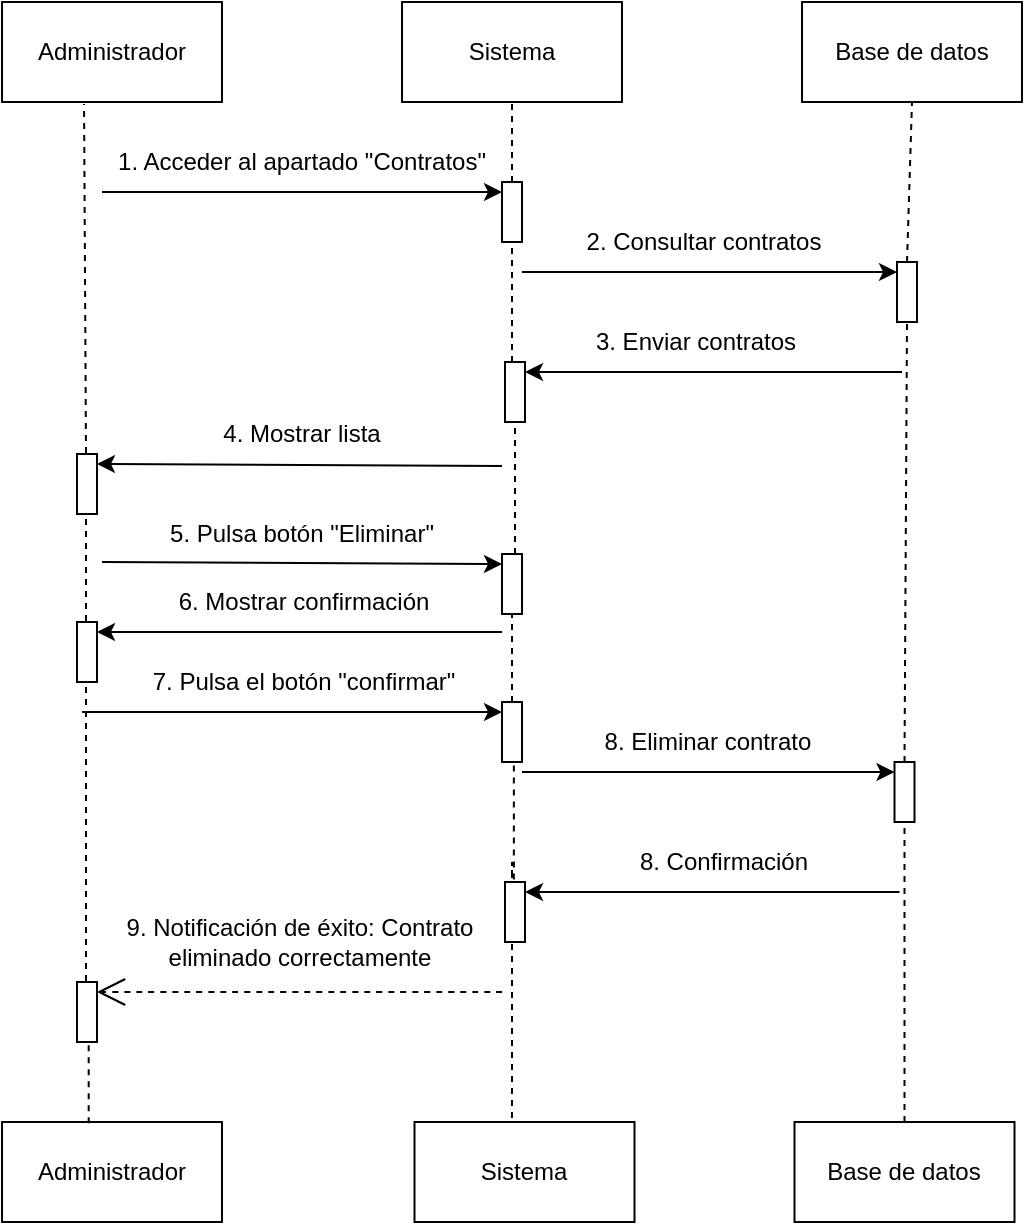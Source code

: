 <mxfile version="27.1.6">
  <diagram name="Página-1" id="sGYppN0e2YeZQcJCZH3L">
    <mxGraphModel grid="1" page="1" gridSize="10" guides="1" tooltips="1" connect="1" arrows="1" fold="1" pageScale="1" pageWidth="827" pageHeight="1169" math="0" shadow="0">
      <root>
        <mxCell id="0" />
        <mxCell id="1" parent="0" />
        <mxCell id="do0_FfZKc5YdR6ne_RCa-1" value="Administrador" style="html=1;whiteSpace=wrap;" vertex="1" parent="1">
          <mxGeometry x="40" y="40" width="110" height="50" as="geometry" />
        </mxCell>
        <mxCell id="do0_FfZKc5YdR6ne_RCa-2" value="Sistema&lt;span style=&quot;color: rgba(0, 0, 0, 0); font-family: monospace; font-size: 0px; text-align: start; text-wrap-mode: nowrap;&quot;&gt;%3CmxGraphModel%3E%3Croot%3E%3CmxCell%20id%3D%220%22%2F%3E%3CmxCell%20id%3D%221%22%20parent%3D%220%22%2F%3E%3CmxCell%20id%3D%222%22%20value%3D%22Usuario%22%20style%3D%22html%3D1%3BwhiteSpace%3Dwrap%3B%22%20vertex%3D%221%22%20parent%3D%221%22%3E%3CmxGeometry%20x%3D%2270%22%20y%3D%2240%22%20width%3D%22110%22%20height%3D%2250%22%20as%3D%22geometry%22%2F%3E%3C%2FmxCell%3E%3C%2Froot%3E%3C%2FmxGraphModel%3E&lt;/span&gt;" style="html=1;whiteSpace=wrap;" vertex="1" parent="1">
          <mxGeometry x="240" y="40" width="110" height="50" as="geometry" />
        </mxCell>
        <mxCell id="do0_FfZKc5YdR6ne_RCa-3" value="Base de datos" style="html=1;whiteSpace=wrap;" vertex="1" parent="1">
          <mxGeometry x="440" y="40" width="110" height="50" as="geometry" />
        </mxCell>
        <mxCell id="do0_FfZKc5YdR6ne_RCa-4" value="Administrador" style="html=1;whiteSpace=wrap;" vertex="1" parent="1">
          <mxGeometry x="40" y="600" width="110" height="50" as="geometry" />
        </mxCell>
        <mxCell id="do0_FfZKc5YdR6ne_RCa-5" value="Sistema&lt;span style=&quot;color: rgba(0, 0, 0, 0); font-family: monospace; font-size: 0px; text-align: start; text-wrap-mode: nowrap;&quot;&gt;%3CmxGraphModel%3E%3Croot%3E%3CmxCell%20id%3D%220%22%2F%3E%3CmxCell%20id%3D%221%22%20parent%3D%220%22%2F%3E%3CmxCell%20id%3D%222%22%20value%3D%22Usuario%22%20style%3D%22html%3D1%3BwhiteSpace%3Dwrap%3B%22%20vertex%3D%221%22%20parent%3D%221%22%3E%3CmxGeometry%20x%3D%2270%22%20y%3D%2240%22%20width%3D%22110%22%20height%3D%2250%22%20as%3D%22geometry%22%2F%3E%3C%2FmxCell%3E%3C%2Froot%3E%3C%2FmxGraphModel%3E&lt;/span&gt;" style="html=1;whiteSpace=wrap;" vertex="1" parent="1">
          <mxGeometry x="246.25" y="600" width="110" height="50" as="geometry" />
        </mxCell>
        <mxCell id="do0_FfZKc5YdR6ne_RCa-6" value="Base de datos" style="html=1;whiteSpace=wrap;" vertex="1" parent="1">
          <mxGeometry x="436.25" y="600" width="110" height="50" as="geometry" />
        </mxCell>
        <mxCell id="do0_FfZKc5YdR6ne_RCa-7" value="" style="endArrow=none;dashed=1;html=1;rounded=0;entryX=0.5;entryY=1;entryDx=0;entryDy=0;exitX=0.5;exitY=0;exitDx=0;exitDy=0;" edge="1" parent="1" source="do0_FfZKc5YdR6ne_RCa-9" target="do0_FfZKc5YdR6ne_RCa-2">
          <mxGeometry width="50" height="50" relative="1" as="geometry">
            <mxPoint x="270" y="320" as="sourcePoint" />
            <mxPoint x="320" y="270" as="targetPoint" />
          </mxGeometry>
        </mxCell>
        <mxCell id="do0_FfZKc5YdR6ne_RCa-8" value="" style="endArrow=none;dashed=1;html=1;rounded=0;entryX=0.5;entryY=1;entryDx=0;entryDy=0;" edge="1" parent="1" source="do0_FfZKc5YdR6ne_RCa-43" target="do0_FfZKc5YdR6ne_RCa-9">
          <mxGeometry width="50" height="50" relative="1" as="geometry">
            <mxPoint x="295.5" y="350" as="sourcePoint" />
            <mxPoint x="295" y="90" as="targetPoint" />
          </mxGeometry>
        </mxCell>
        <mxCell id="do0_FfZKc5YdR6ne_RCa-9" value="" style="html=1;points=[[0,0,0,0,5],[0,1,0,0,-5],[1,0,0,0,5],[1,1,0,0,-5]];perimeter=orthogonalPerimeter;outlineConnect=0;targetShapes=umlLifeline;portConstraint=eastwest;newEdgeStyle={&quot;curved&quot;:0,&quot;rounded&quot;:0};" vertex="1" parent="1">
          <mxGeometry x="290" y="130" width="10" height="30" as="geometry" />
        </mxCell>
        <mxCell id="do0_FfZKc5YdR6ne_RCa-10" value="" style="endArrow=classic;html=1;rounded=0;entryX=0;entryY=0;entryDx=0;entryDy=5;entryPerimeter=0;" edge="1" parent="1" target="do0_FfZKc5YdR6ne_RCa-9">
          <mxGeometry width="50" height="50" relative="1" as="geometry">
            <mxPoint x="90" y="135" as="sourcePoint" />
            <mxPoint x="200" y="110" as="targetPoint" />
          </mxGeometry>
        </mxCell>
        <mxCell id="do0_FfZKc5YdR6ne_RCa-11" value="1. Acceder al apartado &quot;Contratos&quot;" style="text;html=1;align=center;verticalAlign=middle;whiteSpace=wrap;rounded=0;" vertex="1" parent="1">
          <mxGeometry x="90" y="110" width="200" height="20" as="geometry" />
        </mxCell>
        <mxCell id="do0_FfZKc5YdR6ne_RCa-12" value="2. Consultar contratos" style="text;html=1;align=center;verticalAlign=middle;whiteSpace=wrap;rounded=0;" vertex="1" parent="1">
          <mxGeometry x="306.25" y="150" width="170" height="20" as="geometry" />
        </mxCell>
        <mxCell id="do0_FfZKc5YdR6ne_RCa-14" value="" style="endArrow=classic;html=1;rounded=0;entryX=0;entryY=0;entryDx=0;entryDy=5;entryPerimeter=0;" edge="1" parent="1" target="do0_FfZKc5YdR6ne_RCa-54">
          <mxGeometry width="50" height="50" relative="1" as="geometry">
            <mxPoint x="300" y="175" as="sourcePoint" />
            <mxPoint x="575" y="170" as="targetPoint" />
          </mxGeometry>
        </mxCell>
        <mxCell id="do0_FfZKc5YdR6ne_RCa-15" value="" style="endArrow=none;dashed=1;html=1;rounded=0;exitX=0.5;exitY=0;exitDx=0;exitDy=0;entryX=0.5;entryY=1;entryDx=0;entryDy=0;" edge="1" parent="1" source="do0_FfZKc5YdR6ne_RCa-54" target="do0_FfZKc5YdR6ne_RCa-3">
          <mxGeometry width="50" height="50" relative="1" as="geometry">
            <mxPoint x="495" y="890" as="sourcePoint" />
            <mxPoint x="495" y="480" as="targetPoint" />
          </mxGeometry>
        </mxCell>
        <mxCell id="do0_FfZKc5YdR6ne_RCa-16" value="" style="endArrow=none;dashed=1;html=1;rounded=0;exitX=0.449;exitY=-0.016;exitDx=0;exitDy=0;exitPerimeter=0;entryX=0.373;entryY=1.02;entryDx=0;entryDy=0;entryPerimeter=0;" edge="1" parent="1" source="do0_FfZKc5YdR6ne_RCa-45" target="do0_FfZKc5YdR6ne_RCa-1">
          <mxGeometry width="50" height="50" relative="1" as="geometry">
            <mxPoint x="84" y="889" as="sourcePoint" />
            <mxPoint x="82.33" y="200.51" as="targetPoint" />
            <Array as="points" />
          </mxGeometry>
        </mxCell>
        <mxCell id="do0_FfZKc5YdR6ne_RCa-18" value="9. Notificación de éxito: Contrato eliminado correctamente" style="text;html=1;align=center;verticalAlign=middle;whiteSpace=wrap;rounded=0;" vertex="1" parent="1">
          <mxGeometry x="93.75" y="500" width="190" height="20" as="geometry" />
        </mxCell>
        <mxCell id="do0_FfZKc5YdR6ne_RCa-20" value="3. Enviar contratos" style="text;html=1;align=center;verticalAlign=middle;whiteSpace=wrap;rounded=0;" vertex="1" parent="1">
          <mxGeometry x="301.5" y="200" width="170" height="20" as="geometry" />
        </mxCell>
        <mxCell id="do0_FfZKc5YdR6ne_RCa-21" value="" style="endArrow=classic;html=1;rounded=0;entryX=1;entryY=0;entryDx=0;entryDy=5;entryPerimeter=0;" edge="1" parent="1" target="do0_FfZKc5YdR6ne_RCa-43">
          <mxGeometry width="50" height="50" relative="1" as="geometry">
            <mxPoint x="490" y="225" as="sourcePoint" />
            <mxPoint x="182.5" y="180" as="targetPoint" />
          </mxGeometry>
        </mxCell>
        <mxCell id="do0_FfZKc5YdR6ne_RCa-23" value="" style="endArrow=none;dashed=1;html=1;rounded=0;exitX=0.449;exitY=-0.016;exitDx=0;exitDy=0;exitPerimeter=0;" edge="1" parent="1" source="do0_FfZKc5YdR6ne_RCa-59" target="do0_FfZKc5YdR6ne_RCa-45">
          <mxGeometry width="50" height="50" relative="1" as="geometry">
            <mxPoint x="76.5" y="1345" as="sourcePoint" />
            <mxPoint x="90" y="466" as="targetPoint" />
            <Array as="points" />
          </mxGeometry>
        </mxCell>
        <mxCell id="do0_FfZKc5YdR6ne_RCa-32" value="" style="endArrow=none;dashed=1;html=1;rounded=0;exitX=0.5;exitY=0;exitDx=0;exitDy=0;" edge="1" parent="1" source="do0_FfZKc5YdR6ne_RCa-63" target="do0_FfZKc5YdR6ne_RCa-49">
          <mxGeometry width="50" height="50" relative="1" as="geometry">
            <mxPoint x="287.5" y="436" as="sourcePoint" />
            <mxPoint x="300" y="380" as="targetPoint" />
            <Array as="points" />
          </mxGeometry>
        </mxCell>
        <mxCell id="do0_FfZKc5YdR6ne_RCa-35" value="" style="endArrow=none;dashed=1;html=1;rounded=0;exitX=0.5;exitY=0;exitDx=0;exitDy=0;" edge="1" parent="1" source="do0_FfZKc5YdR6ne_RCa-6" target="do0_FfZKc5YdR6ne_RCa-67">
          <mxGeometry width="50" height="50" relative="1" as="geometry">
            <mxPoint x="491.25" y="711" as="sourcePoint" />
            <mxPoint x="491.25" y="596" as="targetPoint" />
          </mxGeometry>
        </mxCell>
        <mxCell id="do0_FfZKc5YdR6ne_RCa-40" value="8. Confirmación" style="text;html=1;align=center;verticalAlign=middle;whiteSpace=wrap;rounded=0;" vertex="1" parent="1">
          <mxGeometry x="306.25" y="460" width="190" height="20" as="geometry" />
        </mxCell>
        <mxCell id="do0_FfZKc5YdR6ne_RCa-41" value="" style="endArrow=classic;html=1;rounded=0;entryX=1;entryY=0;entryDx=0;entryDy=5;entryPerimeter=0;" edge="1" parent="1" target="do0_FfZKc5YdR6ne_RCa-39">
          <mxGeometry width="50" height="50" relative="1" as="geometry">
            <mxPoint x="488.75" y="485" as="sourcePoint" />
            <mxPoint x="575.25" y="390" as="targetPoint" />
          </mxGeometry>
        </mxCell>
        <mxCell id="do0_FfZKc5YdR6ne_RCa-42" value="" style="endArrow=none;dashed=1;html=1;rounded=0;entryX=0.5;entryY=1;entryDx=0;entryDy=0;" edge="1" parent="1" source="do0_FfZKc5YdR6ne_RCa-49" target="do0_FfZKc5YdR6ne_RCa-43">
          <mxGeometry width="50" height="50" relative="1" as="geometry">
            <mxPoint x="295" y="270" as="sourcePoint" />
            <mxPoint x="295" y="160" as="targetPoint" />
          </mxGeometry>
        </mxCell>
        <mxCell id="do0_FfZKc5YdR6ne_RCa-43" value="" style="html=1;points=[[0,0,0,0,5],[0,1,0,0,-5],[1,0,0,0,5],[1,1,0,0,-5]];perimeter=orthogonalPerimeter;outlineConnect=0;targetShapes=umlLifeline;portConstraint=eastwest;newEdgeStyle={&quot;curved&quot;:0,&quot;rounded&quot;:0};" vertex="1" parent="1">
          <mxGeometry x="291.5" y="220" width="10" height="30" as="geometry" />
        </mxCell>
        <mxCell id="do0_FfZKc5YdR6ne_RCa-45" value="" style="html=1;points=[[0,0,0,0,5],[0,1,0,0,-5],[1,0,0,0,5],[1,1,0,0,-5]];perimeter=orthogonalPerimeter;outlineConnect=0;targetShapes=umlLifeline;portConstraint=eastwest;newEdgeStyle={&quot;curved&quot;:0,&quot;rounded&quot;:0};" vertex="1" parent="1">
          <mxGeometry x="77.5" y="266" width="10" height="30" as="geometry" />
        </mxCell>
        <mxCell id="do0_FfZKc5YdR6ne_RCa-46" value="" style="endArrow=classic;html=1;rounded=0;entryX=1;entryY=0;entryDx=0;entryDy=5;entryPerimeter=0;" edge="1" parent="1" target="do0_FfZKc5YdR6ne_RCa-45">
          <mxGeometry width="50" height="50" relative="1" as="geometry">
            <mxPoint x="290" y="272" as="sourcePoint" />
            <mxPoint x="402" y="242" as="targetPoint" />
          </mxGeometry>
        </mxCell>
        <mxCell id="do0_FfZKc5YdR6ne_RCa-47" value="4. Mostrar lista" style="text;html=1;align=center;verticalAlign=middle;whiteSpace=wrap;rounded=0;" vertex="1" parent="1">
          <mxGeometry x="105" y="246" width="170" height="20" as="geometry" />
        </mxCell>
        <mxCell id="do0_FfZKc5YdR6ne_RCa-49" value="" style="html=1;points=[[0,0,0,0,5],[0,1,0,0,-5],[1,0,0,0,5],[1,1,0,0,-5]];perimeter=orthogonalPerimeter;outlineConnect=0;targetShapes=umlLifeline;portConstraint=eastwest;newEdgeStyle={&quot;curved&quot;:0,&quot;rounded&quot;:0};" vertex="1" parent="1">
          <mxGeometry x="290" y="316" width="10" height="30" as="geometry" />
        </mxCell>
        <mxCell id="do0_FfZKc5YdR6ne_RCa-50" value="" style="endArrow=classic;html=1;rounded=0;entryX=0;entryY=0;entryDx=0;entryDy=5;entryPerimeter=0;" edge="1" parent="1" target="do0_FfZKc5YdR6ne_RCa-49">
          <mxGeometry width="50" height="50" relative="1" as="geometry">
            <mxPoint x="90" y="320" as="sourcePoint" />
            <mxPoint x="422" y="226" as="targetPoint" />
          </mxGeometry>
        </mxCell>
        <mxCell id="do0_FfZKc5YdR6ne_RCa-51" value="5. Pulsa botón &quot;Eliminar&quot;" style="text;html=1;align=center;verticalAlign=middle;whiteSpace=wrap;rounded=0;" vertex="1" parent="1">
          <mxGeometry x="105" y="296" width="170" height="20" as="geometry" />
        </mxCell>
        <mxCell id="do0_FfZKc5YdR6ne_RCa-52" value="" style="endArrow=none;dashed=1;html=1;rounded=0;exitX=0.394;exitY=0.013;exitDx=0;exitDy=0;exitPerimeter=0;" edge="1" parent="1" source="do0_FfZKc5YdR6ne_RCa-4" target="do0_FfZKc5YdR6ne_RCa-53">
          <mxGeometry width="50" height="50" relative="1" as="geometry">
            <mxPoint x="85" y="715" as="sourcePoint" />
            <mxPoint x="89" y="466" as="targetPoint" />
            <Array as="points" />
          </mxGeometry>
        </mxCell>
        <mxCell id="do0_FfZKc5YdR6ne_RCa-53" value="&lt;span style=&quot;color: rgb(237, 237, 237); font-family: monospace; font-size: 0px; text-align: start;&quot;&gt;%3CmxGraphModel%3E%3Croot%3E%3CmxCell%20id%3D%220%22%2F%3E%3CmxCell%20id%3D%221%22%20parent%3D%220%22%2F%3E%3CmxCell%20id%3D%222%22%20value%3D%22%22%20style%3D%22html%3D1%3Bpoints%3D%5B%5B0%2C0%2C0%2C0%2C5%5D%2C%5B0%2C1%2C0%2C0%2C-5%5D%2C%5B1%2C0%2C0%2C0%2C5%5D%2C%5B1%2C1%2C0%2C0%2C-5%5D%5D%3Bperimeter%3DorthogonalPerimeter%3BoutlineConnect%3D0%3BtargetShapes%3DumlLifeline%3BportConstraint%3Deastwest%3BnewEdgeStyle%3D%7B%26quot%3Bcurved%26quot%3B%3A0%2C%26quot%3Brounded%26quot%3B%3A0%7D%3B%22%20vertex%3D%221%22%20parent%3D%221%22%3E%3CmxGeometry%20x%3D%2285%22%20y%3D%22280%22%20width%3D%2210%22%20height%3D%2230%22%20as%3D%22geometry%22%2F%3E%3C%2FmxCell%3E%3C%2Froot%3E%3C%2FmxGraphModel%3E&lt;/span&gt;&lt;span style=&quot;color: rgb(237, 237, 237); font-family: monospace; font-size: 0px; text-align: start;&quot;&gt;%3CmxGraphModel%3E%3Croot%3E%3CmxCell%20id%3D%220%22%2F%3E%3CmxCell%20id%3D%221%22%20parent%3D%220%22%2F%3E%3CmxCell%20id%3D%222%22%20value%3D%22%22%20style%3D%22html%3D1%3Bpoints%3D%5B%5B0%2C0%2C0%2C0%2C5%5D%2C%5B0%2C1%2C0%2C0%2C-5%5D%2C%5B1%2C0%2C0%2C0%2C5%5D%2C%5B1%2C1%2C0%2C0%2C-5%5D%5D%3Bperimeter%3DorthogonalPerimeter%3BoutlineConnect%3D0%3BtargetShapes%3DumlLifeline%3BportConstraint%3Deastwest%3BnewEdgeStyle%3D%7B%26quot%3Bcurved%26quot%3B%3A0%2C%26quot%3Brounded%26quot%3B%3A0%7D%3B%22%20vertex%3D%221%22%20parent%3D%221%22%3E%3CmxGeometry%20x%3D%2285%22%20y%3D%22280%22%20width%3D%2210%22%20height%3D%2230%22%20as%3D%22geometry%22%2F%3E%3C%2FmxCell%3E%3C%2Froot%3E%3C%2FmxGraphModel%3E&lt;/span&gt;" style="html=1;points=[[0,0,0,0,5],[0,1,0,0,-5],[1,0,0,0,5],[1,1,0,0,-5]];perimeter=orthogonalPerimeter;outlineConnect=0;targetShapes=umlLifeline;portConstraint=eastwest;newEdgeStyle={&quot;curved&quot;:0,&quot;rounded&quot;:0};" vertex="1" parent="1">
          <mxGeometry x="77.5" y="530" width="10" height="30" as="geometry" />
        </mxCell>
        <mxCell id="do0_FfZKc5YdR6ne_RCa-55" value="" style="endArrow=none;dashed=1;html=1;rounded=0;exitX=0.5;exitY=0;exitDx=0;exitDy=0;entryX=0.5;entryY=1;entryDx=0;entryDy=0;" edge="1" parent="1" source="do0_FfZKc5YdR6ne_RCa-67" target="do0_FfZKc5YdR6ne_RCa-54">
          <mxGeometry width="50" height="50" relative="1" as="geometry">
            <mxPoint x="491" y="566" as="sourcePoint" />
            <mxPoint x="495" y="90" as="targetPoint" />
          </mxGeometry>
        </mxCell>
        <mxCell id="do0_FfZKc5YdR6ne_RCa-54" value="" style="html=1;points=[[0,0,0,0,5],[0,1,0,0,-5],[1,0,0,0,5],[1,1,0,0,-5]];perimeter=orthogonalPerimeter;outlineConnect=0;targetShapes=umlLifeline;portConstraint=eastwest;newEdgeStyle={&quot;curved&quot;:0,&quot;rounded&quot;:0};" vertex="1" parent="1">
          <mxGeometry x="487.5" y="170" width="10" height="30" as="geometry" />
        </mxCell>
        <mxCell id="do0_FfZKc5YdR6ne_RCa-60" value="" style="endArrow=none;dashed=1;html=1;rounded=0;exitX=0.449;exitY=-0.016;exitDx=0;exitDy=0;exitPerimeter=0;" edge="1" parent="1" source="do0_FfZKc5YdR6ne_RCa-53" target="do0_FfZKc5YdR6ne_RCa-59">
          <mxGeometry width="50" height="50" relative="1" as="geometry">
            <mxPoint x="84" y="656" as="sourcePoint" />
            <mxPoint x="84" y="296" as="targetPoint" />
            <Array as="points" />
          </mxGeometry>
        </mxCell>
        <mxCell id="do0_FfZKc5YdR6ne_RCa-59" value="" style="html=1;points=[[0,0,0,0,5],[0,1,0,0,-5],[1,0,0,0,5],[1,1,0,0,-5]];perimeter=orthogonalPerimeter;outlineConnect=0;targetShapes=umlLifeline;portConstraint=eastwest;newEdgeStyle={&quot;curved&quot;:0,&quot;rounded&quot;:0};" vertex="1" parent="1">
          <mxGeometry x="77.5" y="350" width="10" height="30" as="geometry" />
        </mxCell>
        <mxCell id="do0_FfZKc5YdR6ne_RCa-61" value="" style="endArrow=classic;html=1;rounded=0;entryX=1;entryY=0;entryDx=0;entryDy=5;entryPerimeter=0;" edge="1" parent="1" target="do0_FfZKc5YdR6ne_RCa-59">
          <mxGeometry width="50" height="50" relative="1" as="geometry">
            <mxPoint x="290" y="355" as="sourcePoint" />
            <mxPoint x="440" y="321" as="targetPoint" />
          </mxGeometry>
        </mxCell>
        <mxCell id="do0_FfZKc5YdR6ne_RCa-62" value="6. Mostrar confirmación" style="text;html=1;align=center;verticalAlign=middle;whiteSpace=wrap;rounded=0;" vertex="1" parent="1">
          <mxGeometry x="106.25" y="330" width="170" height="20" as="geometry" />
        </mxCell>
        <mxCell id="do0_FfZKc5YdR6ne_RCa-64" value="" style="endArrow=none;dashed=1;html=1;rounded=0;exitX=0.443;exitY=-0.04;exitDx=0;exitDy=0;exitPerimeter=0;" edge="1" parent="1" source="do0_FfZKc5YdR6ne_RCa-39" target="do0_FfZKc5YdR6ne_RCa-63">
          <mxGeometry width="50" height="50" relative="1" as="geometry">
            <mxPoint x="295" y="606" as="sourcePoint" />
            <mxPoint x="295" y="346" as="targetPoint" />
            <Array as="points" />
          </mxGeometry>
        </mxCell>
        <mxCell id="do0_FfZKc5YdR6ne_RCa-63" value="" style="html=1;points=[[0,0,0,0,5],[0,1,0,0,-5],[1,0,0,0,5],[1,1,0,0,-5]];perimeter=orthogonalPerimeter;outlineConnect=0;targetShapes=umlLifeline;portConstraint=eastwest;newEdgeStyle={&quot;curved&quot;:0,&quot;rounded&quot;:0};" vertex="1" parent="1">
          <mxGeometry x="290" y="390" width="10" height="30" as="geometry" />
        </mxCell>
        <mxCell id="do0_FfZKc5YdR6ne_RCa-65" value="" style="endArrow=classic;html=1;rounded=0;entryX=0;entryY=0;entryDx=0;entryDy=5;entryPerimeter=0;" edge="1" parent="1" target="do0_FfZKc5YdR6ne_RCa-63">
          <mxGeometry width="50" height="50" relative="1" as="geometry">
            <mxPoint x="80" y="395" as="sourcePoint" />
            <mxPoint x="210" y="360" as="targetPoint" />
          </mxGeometry>
        </mxCell>
        <mxCell id="do0_FfZKc5YdR6ne_RCa-66" value="7. Pulsa el botón &quot;confirmar&quot;" style="text;html=1;align=center;verticalAlign=middle;whiteSpace=wrap;rounded=0;" vertex="1" parent="1">
          <mxGeometry x="106.25" y="370" width="170" height="20" as="geometry" />
        </mxCell>
        <mxCell id="do0_FfZKc5YdR6ne_RCa-67" value="" style="html=1;points=[[0,0,0,0,5],[0,1,0,0,-5],[1,0,0,0,5],[1,1,0,0,-5]];perimeter=orthogonalPerimeter;outlineConnect=0;targetShapes=umlLifeline;portConstraint=eastwest;newEdgeStyle={&quot;curved&quot;:0,&quot;rounded&quot;:0};" vertex="1" parent="1">
          <mxGeometry x="486.25" y="420" width="10" height="30" as="geometry" />
        </mxCell>
        <mxCell id="do0_FfZKc5YdR6ne_RCa-69" value="" style="endArrow=classic;html=1;rounded=0;entryX=0;entryY=0;entryDx=0;entryDy=5;entryPerimeter=0;" edge="1" parent="1" target="do0_FfZKc5YdR6ne_RCa-67">
          <mxGeometry width="50" height="50" relative="1" as="geometry">
            <mxPoint x="300" y="425" as="sourcePoint" />
            <mxPoint x="450" y="390" as="targetPoint" />
          </mxGeometry>
        </mxCell>
        <mxCell id="do0_FfZKc5YdR6ne_RCa-70" value="8. Eliminar contrato" style="text;html=1;align=center;verticalAlign=middle;whiteSpace=wrap;rounded=0;" vertex="1" parent="1">
          <mxGeometry x="307.5" y="400" width="170" height="20" as="geometry" />
        </mxCell>
        <mxCell id="do0_FfZKc5YdR6ne_RCa-71" value="" style="endArrow=none;dashed=1;html=1;rounded=0;exitX=0.443;exitY=-0.04;exitDx=0;exitDy=0;exitPerimeter=0;" edge="1" parent="1" source="do0_FfZKc5YdR6ne_RCa-5" target="do0_FfZKc5YdR6ne_RCa-39">
          <mxGeometry width="50" height="50" relative="1" as="geometry">
            <mxPoint x="295" y="714" as="sourcePoint" />
            <mxPoint x="295" y="420" as="targetPoint" />
            <Array as="points">
              <mxPoint x="295" y="580" />
              <mxPoint x="295" y="540" />
              <mxPoint x="295" y="510" />
              <mxPoint x="295" y="470" />
            </Array>
          </mxGeometry>
        </mxCell>
        <mxCell id="do0_FfZKc5YdR6ne_RCa-39" value="&lt;span style=&quot;color: rgb(237, 237, 237); font-family: monospace; font-size: 0px; text-align: start;&quot;&gt;%3CmxGraphModel%3E%3Croot%3E%3CmxCell%20id%3D%220%22%2F%3E%3CmxCell%20id%3D%221%22%20parent%3D%220%22%2F%3E%3CmxCell%20id%3D%222%22%20value%3D%22%22%20style%3D%22html%3D1%3Bpoints%3D%5B%5B0%2C0%2C0%2C0%2C5%5D%2C%5B0%2C1%2C0%2C0%2C-5%5D%2C%5B1%2C0%2C0%2C0%2C5%5D%2C%5B1%2C1%2C0%2C0%2C-5%5D%5D%3Bperimeter%3DorthogonalPerimeter%3BoutlineConnect%3D0%3BtargetShapes%3DumlLifeline%3BportConstraint%3Deastwest%3BnewEdgeStyle%3D%7B%26quot%3Bcurved%26quot%3B%3A0%2C%26quot%3Brounded%26quot%3B%3A0%7D%3B%22%20vertex%3D%221%22%20parent%3D%221%22%3E%3CmxGeometry%20x%3D%2285%22%20y%3D%22280%22%20width%3D%2210%22%20height%3D%2230%22%20as%3D%22geometry%22%2F%3E%3C%2FmxCell%3E%3C%2Froot%3E%3C%2FmxGraphModel%3E&lt;/span&gt;&lt;span style=&quot;color: rgb(237, 237, 237); font-family: monospace; font-size: 0px; text-align: start;&quot;&gt;%3CmxGraphModel%3E%3Croot%3E%3CmxCell%20id%3D%220%22%2F%3E%3CmxCell%20id%3D%221%22%20parent%3D%220%22%2F%3E%3CmxCell%20id%3D%222%22%20value%3D%22%22%20style%3D%22html%3D1%3Bpoints%3D%5B%5B0%2C0%2C0%2C0%2C5%5D%2C%5B0%2C1%2C0%2C0%2C-5%5D%2C%5B1%2C0%2C0%2C0%2C5%5D%2C%5B1%2C1%2C0%2C0%2C-5%5D%5D%3Bperimeter%3DorthogonalPerimeter%3BoutlineConnect%3D0%3BtargetShapes%3DumlLifeline%3BportConstraint%3Deastwest%3BnewEdgeStyle%3D%7B%26quot%3Bcurved%26quot%3B%3A0%2C%26quot%3Brounded%26quot%3B%3A0%7D%3B%22%20vertex%3D%221%22%20parent%3D%221%22%3E%3CmxGeometry%20x%3D%2285%22%20y%3D%22280%22%20width%3D%2210%22%20height%3D%2230%22%20as%3D%22geometry%22%2F%3E%3C%2FmxCell%3E%3C%2Froot%3E%3C%2FmxGraphModel%3E&lt;/span&gt;" style="html=1;points=[[0,0,0,0,5],[0,1,0,0,-5],[1,0,0,0,5],[1,1,0,0,-5]];perimeter=orthogonalPerimeter;outlineConnect=0;targetShapes=umlLifeline;portConstraint=eastwest;newEdgeStyle={&quot;curved&quot;:0,&quot;rounded&quot;:0};" vertex="1" parent="1">
          <mxGeometry x="291.5" y="480" width="10" height="30" as="geometry" />
        </mxCell>
        <mxCell id="do0_FfZKc5YdR6ne_RCa-73" value="" style="endArrow=open;endSize=12;dashed=1;html=1;rounded=0;fontSize=12;curved=1;entryX=1;entryY=0;entryDx=0;entryDy=5;entryPerimeter=0;" edge="1" parent="1" target="do0_FfZKc5YdR6ne_RCa-53">
          <mxGeometry width="160" relative="1" as="geometry">
            <mxPoint x="290" y="535" as="sourcePoint" />
            <mxPoint x="360" y="330" as="targetPoint" />
          </mxGeometry>
        </mxCell>
      </root>
    </mxGraphModel>
  </diagram>
</mxfile>
